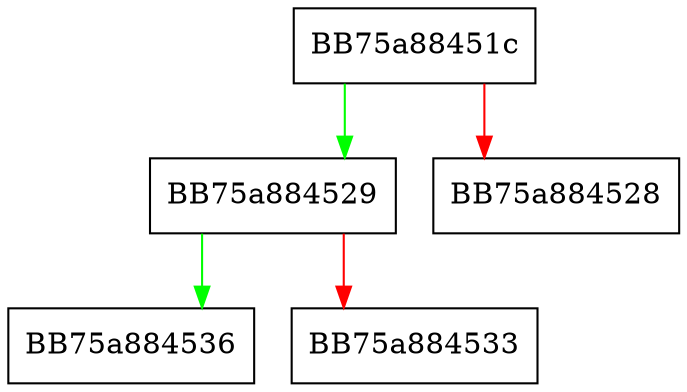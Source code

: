 digraph MpGetEffectiveEngineRing {
  node [shape="box"];
  graph [splines=ortho];
  BB75a88451c -> BB75a884529 [color="green"];
  BB75a88451c -> BB75a884528 [color="red"];
  BB75a884529 -> BB75a884536 [color="green"];
  BB75a884529 -> BB75a884533 [color="red"];
}